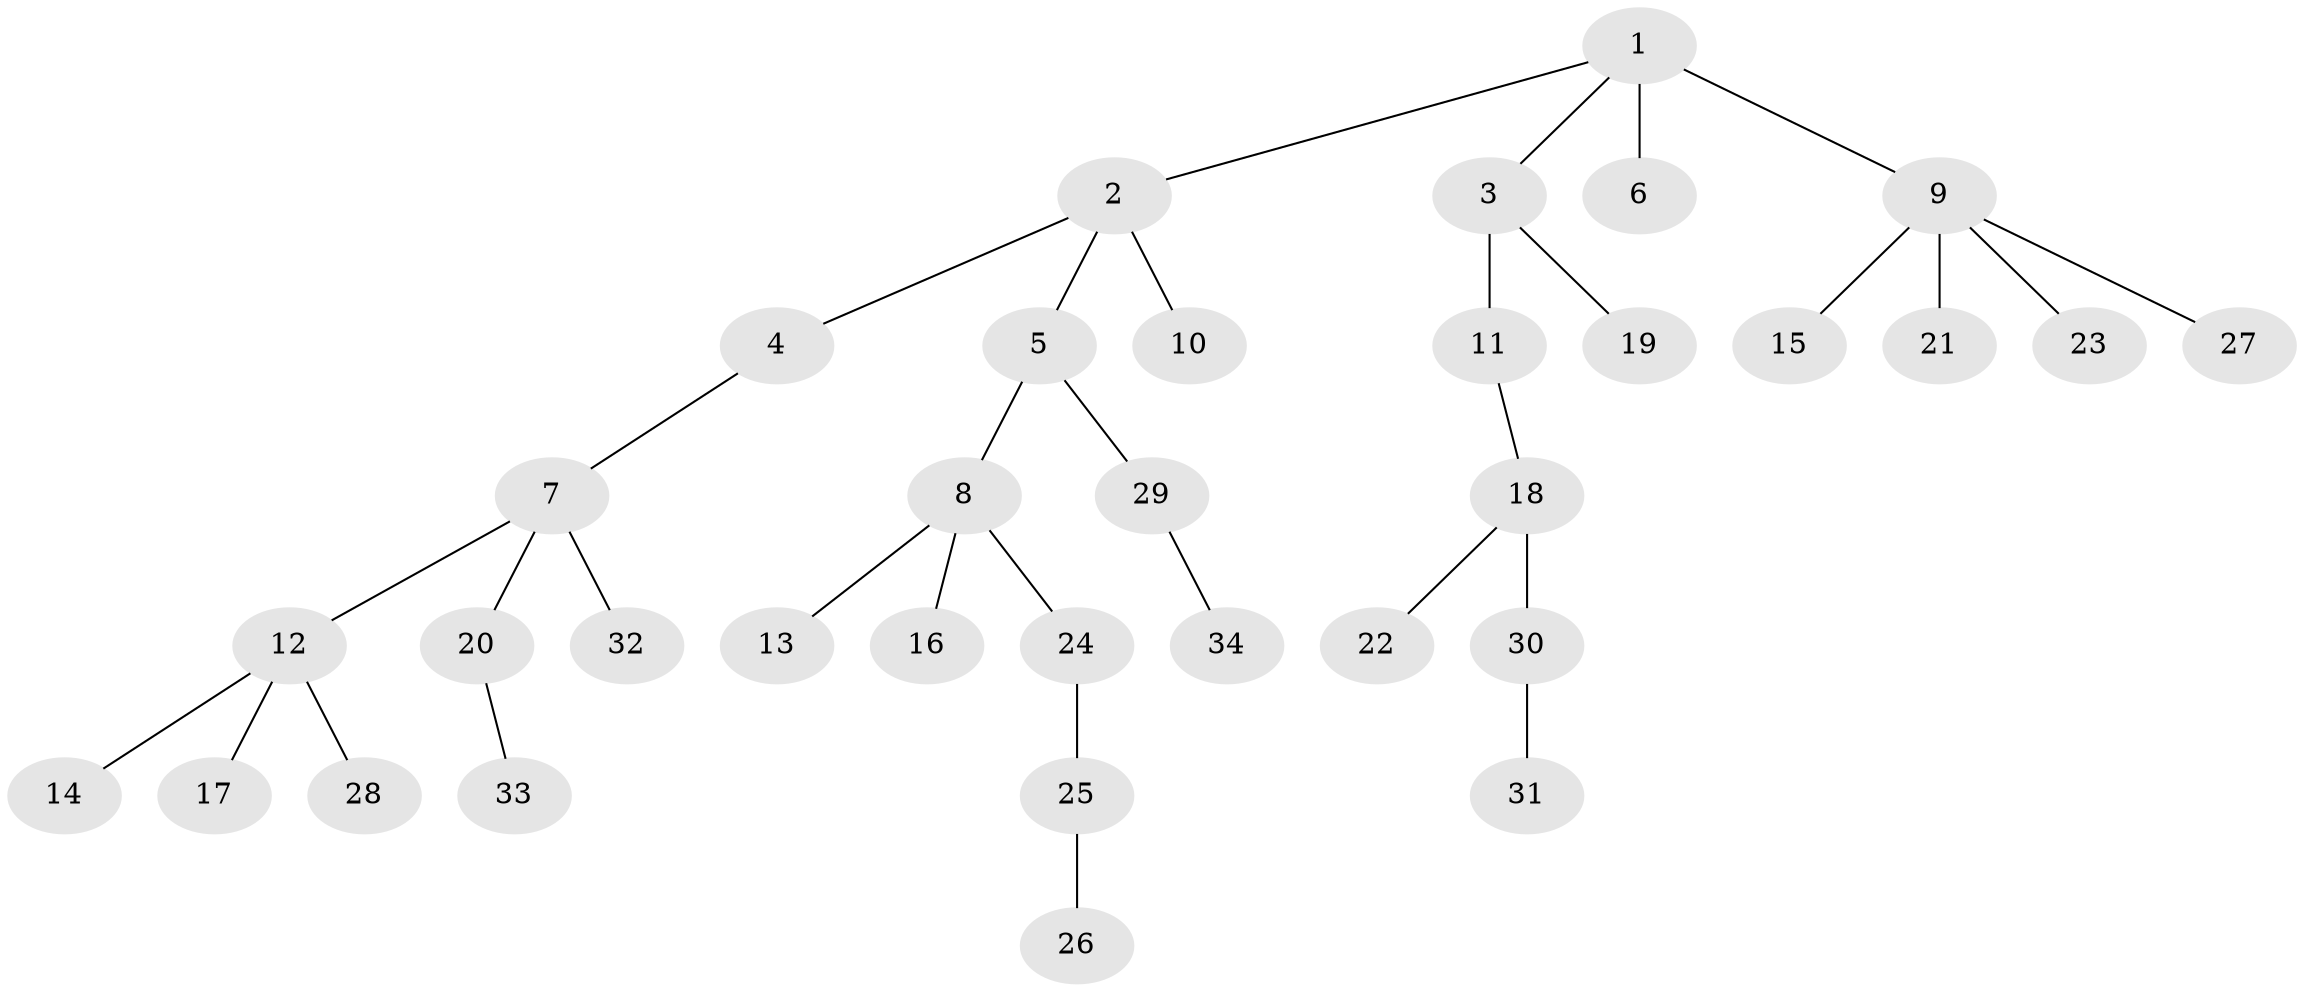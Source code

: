 // original degree distribution, {6: 0.014925373134328358, 4: 0.04477611940298507, 3: 0.07462686567164178, 1: 0.5074626865671642, 2: 0.2835820895522388, 5: 0.05970149253731343, 7: 0.014925373134328358}
// Generated by graph-tools (version 1.1) at 2025/36/03/09/25 02:36:58]
// undirected, 34 vertices, 33 edges
graph export_dot {
graph [start="1"]
  node [color=gray90,style=filled];
  1;
  2;
  3;
  4;
  5;
  6;
  7;
  8;
  9;
  10;
  11;
  12;
  13;
  14;
  15;
  16;
  17;
  18;
  19;
  20;
  21;
  22;
  23;
  24;
  25;
  26;
  27;
  28;
  29;
  30;
  31;
  32;
  33;
  34;
  1 -- 2 [weight=1.0];
  1 -- 3 [weight=1.0];
  1 -- 6 [weight=2.0];
  1 -- 9 [weight=1.0];
  2 -- 4 [weight=1.0];
  2 -- 5 [weight=1.0];
  2 -- 10 [weight=1.0];
  3 -- 11 [weight=2.0];
  3 -- 19 [weight=1.0];
  4 -- 7 [weight=1.0];
  5 -- 8 [weight=1.0];
  5 -- 29 [weight=1.0];
  7 -- 12 [weight=1.0];
  7 -- 20 [weight=1.0];
  7 -- 32 [weight=1.0];
  8 -- 13 [weight=1.0];
  8 -- 16 [weight=1.0];
  8 -- 24 [weight=1.0];
  9 -- 15 [weight=1.0];
  9 -- 21 [weight=1.0];
  9 -- 23 [weight=1.0];
  9 -- 27 [weight=1.0];
  11 -- 18 [weight=1.0];
  12 -- 14 [weight=1.0];
  12 -- 17 [weight=1.0];
  12 -- 28 [weight=1.0];
  18 -- 22 [weight=1.0];
  18 -- 30 [weight=4.0];
  20 -- 33 [weight=1.0];
  24 -- 25 [weight=1.0];
  25 -- 26 [weight=1.0];
  29 -- 34 [weight=1.0];
  30 -- 31 [weight=1.0];
}

